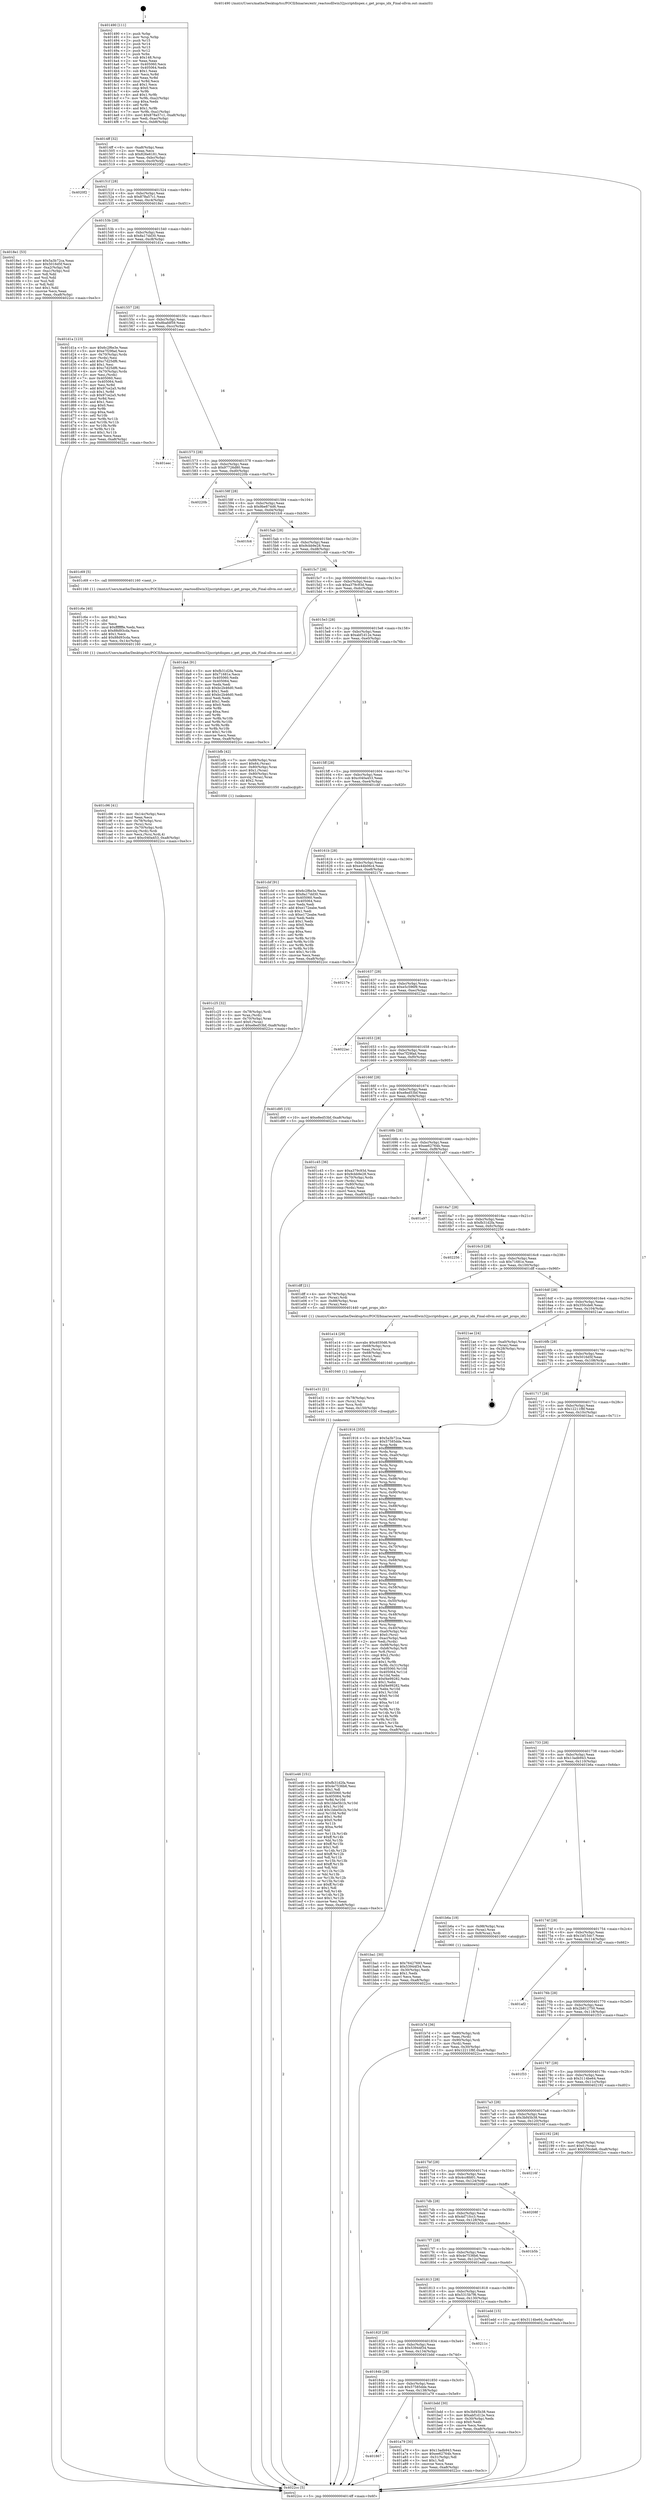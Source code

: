 digraph "0x401490" {
  label = "0x401490 (/mnt/c/Users/mathe/Desktop/tcc/POCII/binaries/extr_reactosdllwin32jscriptdispex.c_get_props_idx_Final-ollvm.out::main(0))"
  labelloc = "t"
  node[shape=record]

  Entry [label="",width=0.3,height=0.3,shape=circle,fillcolor=black,style=filled]
  "0x4014ff" [label="{
     0x4014ff [32]\l
     | [instrs]\l
     &nbsp;&nbsp;0x4014ff \<+6\>: mov -0xa8(%rbp),%eax\l
     &nbsp;&nbsp;0x401505 \<+2\>: mov %eax,%ecx\l
     &nbsp;&nbsp;0x401507 \<+6\>: sub $0x826e6181,%ecx\l
     &nbsp;&nbsp;0x40150d \<+6\>: mov %eax,-0xbc(%rbp)\l
     &nbsp;&nbsp;0x401513 \<+6\>: mov %ecx,-0xc0(%rbp)\l
     &nbsp;&nbsp;0x401519 \<+6\>: je 00000000004020f2 \<main+0xc62\>\l
  }"]
  "0x4020f2" [label="{
     0x4020f2\l
  }", style=dashed]
  "0x40151f" [label="{
     0x40151f [28]\l
     | [instrs]\l
     &nbsp;&nbsp;0x40151f \<+5\>: jmp 0000000000401524 \<main+0x94\>\l
     &nbsp;&nbsp;0x401524 \<+6\>: mov -0xbc(%rbp),%eax\l
     &nbsp;&nbsp;0x40152a \<+5\>: sub $0x878a57c1,%eax\l
     &nbsp;&nbsp;0x40152f \<+6\>: mov %eax,-0xc4(%rbp)\l
     &nbsp;&nbsp;0x401535 \<+6\>: je 00000000004018e1 \<main+0x451\>\l
  }"]
  Exit [label="",width=0.3,height=0.3,shape=circle,fillcolor=black,style=filled,peripheries=2]
  "0x4018e1" [label="{
     0x4018e1 [53]\l
     | [instrs]\l
     &nbsp;&nbsp;0x4018e1 \<+5\>: mov $0x5a3b72ca,%eax\l
     &nbsp;&nbsp;0x4018e6 \<+5\>: mov $0x5016d5f,%ecx\l
     &nbsp;&nbsp;0x4018eb \<+6\>: mov -0xa2(%rbp),%dl\l
     &nbsp;&nbsp;0x4018f1 \<+7\>: mov -0xa1(%rbp),%sil\l
     &nbsp;&nbsp;0x4018f8 \<+3\>: mov %dl,%dil\l
     &nbsp;&nbsp;0x4018fb \<+3\>: and %sil,%dil\l
     &nbsp;&nbsp;0x4018fe \<+3\>: xor %sil,%dl\l
     &nbsp;&nbsp;0x401901 \<+3\>: or %dl,%dil\l
     &nbsp;&nbsp;0x401904 \<+4\>: test $0x1,%dil\l
     &nbsp;&nbsp;0x401908 \<+3\>: cmovne %ecx,%eax\l
     &nbsp;&nbsp;0x40190b \<+6\>: mov %eax,-0xa8(%rbp)\l
     &nbsp;&nbsp;0x401911 \<+5\>: jmp 00000000004022cc \<main+0xe3c\>\l
  }"]
  "0x40153b" [label="{
     0x40153b [28]\l
     | [instrs]\l
     &nbsp;&nbsp;0x40153b \<+5\>: jmp 0000000000401540 \<main+0xb0\>\l
     &nbsp;&nbsp;0x401540 \<+6\>: mov -0xbc(%rbp),%eax\l
     &nbsp;&nbsp;0x401546 \<+5\>: sub $0x8a17dd30,%eax\l
     &nbsp;&nbsp;0x40154b \<+6\>: mov %eax,-0xc8(%rbp)\l
     &nbsp;&nbsp;0x401551 \<+6\>: je 0000000000401d1a \<main+0x88a\>\l
  }"]
  "0x4022cc" [label="{
     0x4022cc [5]\l
     | [instrs]\l
     &nbsp;&nbsp;0x4022cc \<+5\>: jmp 00000000004014ff \<main+0x6f\>\l
  }"]
  "0x401490" [label="{
     0x401490 [111]\l
     | [instrs]\l
     &nbsp;&nbsp;0x401490 \<+1\>: push %rbp\l
     &nbsp;&nbsp;0x401491 \<+3\>: mov %rsp,%rbp\l
     &nbsp;&nbsp;0x401494 \<+2\>: push %r15\l
     &nbsp;&nbsp;0x401496 \<+2\>: push %r14\l
     &nbsp;&nbsp;0x401498 \<+2\>: push %r13\l
     &nbsp;&nbsp;0x40149a \<+2\>: push %r12\l
     &nbsp;&nbsp;0x40149c \<+1\>: push %rbx\l
     &nbsp;&nbsp;0x40149d \<+7\>: sub $0x148,%rsp\l
     &nbsp;&nbsp;0x4014a4 \<+2\>: xor %eax,%eax\l
     &nbsp;&nbsp;0x4014a6 \<+7\>: mov 0x405060,%ecx\l
     &nbsp;&nbsp;0x4014ad \<+7\>: mov 0x405064,%edx\l
     &nbsp;&nbsp;0x4014b4 \<+3\>: sub $0x1,%eax\l
     &nbsp;&nbsp;0x4014b7 \<+3\>: mov %ecx,%r8d\l
     &nbsp;&nbsp;0x4014ba \<+3\>: add %eax,%r8d\l
     &nbsp;&nbsp;0x4014bd \<+4\>: imul %r8d,%ecx\l
     &nbsp;&nbsp;0x4014c1 \<+3\>: and $0x1,%ecx\l
     &nbsp;&nbsp;0x4014c4 \<+3\>: cmp $0x0,%ecx\l
     &nbsp;&nbsp;0x4014c7 \<+4\>: sete %r9b\l
     &nbsp;&nbsp;0x4014cb \<+4\>: and $0x1,%r9b\l
     &nbsp;&nbsp;0x4014cf \<+7\>: mov %r9b,-0xa2(%rbp)\l
     &nbsp;&nbsp;0x4014d6 \<+3\>: cmp $0xa,%edx\l
     &nbsp;&nbsp;0x4014d9 \<+4\>: setl %r9b\l
     &nbsp;&nbsp;0x4014dd \<+4\>: and $0x1,%r9b\l
     &nbsp;&nbsp;0x4014e1 \<+7\>: mov %r9b,-0xa1(%rbp)\l
     &nbsp;&nbsp;0x4014e8 \<+10\>: movl $0x878a57c1,-0xa8(%rbp)\l
     &nbsp;&nbsp;0x4014f2 \<+6\>: mov %edi,-0xac(%rbp)\l
     &nbsp;&nbsp;0x4014f8 \<+7\>: mov %rsi,-0xb8(%rbp)\l
  }"]
  "0x401e46" [label="{
     0x401e46 [151]\l
     | [instrs]\l
     &nbsp;&nbsp;0x401e46 \<+5\>: mov $0xfb31d2fa,%eax\l
     &nbsp;&nbsp;0x401e4b \<+5\>: mov $0x4e7536b6,%esi\l
     &nbsp;&nbsp;0x401e50 \<+2\>: mov $0x1,%dl\l
     &nbsp;&nbsp;0x401e52 \<+8\>: mov 0x405060,%r8d\l
     &nbsp;&nbsp;0x401e5a \<+8\>: mov 0x405064,%r9d\l
     &nbsp;&nbsp;0x401e62 \<+3\>: mov %r8d,%r10d\l
     &nbsp;&nbsp;0x401e65 \<+7\>: sub $0x1bbe5b1b,%r10d\l
     &nbsp;&nbsp;0x401e6c \<+4\>: sub $0x1,%r10d\l
     &nbsp;&nbsp;0x401e70 \<+7\>: add $0x1bbe5b1b,%r10d\l
     &nbsp;&nbsp;0x401e77 \<+4\>: imul %r10d,%r8d\l
     &nbsp;&nbsp;0x401e7b \<+4\>: and $0x1,%r8d\l
     &nbsp;&nbsp;0x401e7f \<+4\>: cmp $0x0,%r8d\l
     &nbsp;&nbsp;0x401e83 \<+4\>: sete %r11b\l
     &nbsp;&nbsp;0x401e87 \<+4\>: cmp $0xa,%r9d\l
     &nbsp;&nbsp;0x401e8b \<+3\>: setl %bl\l
     &nbsp;&nbsp;0x401e8e \<+3\>: mov %r11b,%r14b\l
     &nbsp;&nbsp;0x401e91 \<+4\>: xor $0xff,%r14b\l
     &nbsp;&nbsp;0x401e95 \<+3\>: mov %bl,%r15b\l
     &nbsp;&nbsp;0x401e98 \<+4\>: xor $0xff,%r15b\l
     &nbsp;&nbsp;0x401e9c \<+3\>: xor $0x1,%dl\l
     &nbsp;&nbsp;0x401e9f \<+3\>: mov %r14b,%r12b\l
     &nbsp;&nbsp;0x401ea2 \<+4\>: and $0xff,%r12b\l
     &nbsp;&nbsp;0x401ea6 \<+3\>: and %dl,%r11b\l
     &nbsp;&nbsp;0x401ea9 \<+3\>: mov %r15b,%r13b\l
     &nbsp;&nbsp;0x401eac \<+4\>: and $0xff,%r13b\l
     &nbsp;&nbsp;0x401eb0 \<+2\>: and %dl,%bl\l
     &nbsp;&nbsp;0x401eb2 \<+3\>: or %r11b,%r12b\l
     &nbsp;&nbsp;0x401eb5 \<+3\>: or %bl,%r13b\l
     &nbsp;&nbsp;0x401eb8 \<+3\>: xor %r13b,%r12b\l
     &nbsp;&nbsp;0x401ebb \<+3\>: or %r15b,%r14b\l
     &nbsp;&nbsp;0x401ebe \<+4\>: xor $0xff,%r14b\l
     &nbsp;&nbsp;0x401ec2 \<+3\>: or $0x1,%dl\l
     &nbsp;&nbsp;0x401ec5 \<+3\>: and %dl,%r14b\l
     &nbsp;&nbsp;0x401ec8 \<+3\>: or %r14b,%r12b\l
     &nbsp;&nbsp;0x401ecb \<+4\>: test $0x1,%r12b\l
     &nbsp;&nbsp;0x401ecf \<+3\>: cmovne %esi,%eax\l
     &nbsp;&nbsp;0x401ed2 \<+6\>: mov %eax,-0xa8(%rbp)\l
     &nbsp;&nbsp;0x401ed8 \<+5\>: jmp 00000000004022cc \<main+0xe3c\>\l
  }"]
  "0x401d1a" [label="{
     0x401d1a [123]\l
     | [instrs]\l
     &nbsp;&nbsp;0x401d1a \<+5\>: mov $0x6c2f6e3e,%eax\l
     &nbsp;&nbsp;0x401d1f \<+5\>: mov $0xe7f29fad,%ecx\l
     &nbsp;&nbsp;0x401d24 \<+4\>: mov -0x70(%rbp),%rdx\l
     &nbsp;&nbsp;0x401d28 \<+2\>: mov (%rdx),%esi\l
     &nbsp;&nbsp;0x401d2a \<+6\>: add $0xc7d25df6,%esi\l
     &nbsp;&nbsp;0x401d30 \<+3\>: add $0x1,%esi\l
     &nbsp;&nbsp;0x401d33 \<+6\>: sub $0xc7d25df6,%esi\l
     &nbsp;&nbsp;0x401d39 \<+4\>: mov -0x70(%rbp),%rdx\l
     &nbsp;&nbsp;0x401d3d \<+2\>: mov %esi,(%rdx)\l
     &nbsp;&nbsp;0x401d3f \<+7\>: mov 0x405060,%esi\l
     &nbsp;&nbsp;0x401d46 \<+7\>: mov 0x405064,%edi\l
     &nbsp;&nbsp;0x401d4d \<+3\>: mov %esi,%r8d\l
     &nbsp;&nbsp;0x401d50 \<+7\>: add $0x97ce2a5,%r8d\l
     &nbsp;&nbsp;0x401d57 \<+4\>: sub $0x1,%r8d\l
     &nbsp;&nbsp;0x401d5b \<+7\>: sub $0x97ce2a5,%r8d\l
     &nbsp;&nbsp;0x401d62 \<+4\>: imul %r8d,%esi\l
     &nbsp;&nbsp;0x401d66 \<+3\>: and $0x1,%esi\l
     &nbsp;&nbsp;0x401d69 \<+3\>: cmp $0x0,%esi\l
     &nbsp;&nbsp;0x401d6c \<+4\>: sete %r9b\l
     &nbsp;&nbsp;0x401d70 \<+3\>: cmp $0xa,%edi\l
     &nbsp;&nbsp;0x401d73 \<+4\>: setl %r10b\l
     &nbsp;&nbsp;0x401d77 \<+3\>: mov %r9b,%r11b\l
     &nbsp;&nbsp;0x401d7a \<+3\>: and %r10b,%r11b\l
     &nbsp;&nbsp;0x401d7d \<+3\>: xor %r10b,%r9b\l
     &nbsp;&nbsp;0x401d80 \<+3\>: or %r9b,%r11b\l
     &nbsp;&nbsp;0x401d83 \<+4\>: test $0x1,%r11b\l
     &nbsp;&nbsp;0x401d87 \<+3\>: cmovne %ecx,%eax\l
     &nbsp;&nbsp;0x401d8a \<+6\>: mov %eax,-0xa8(%rbp)\l
     &nbsp;&nbsp;0x401d90 \<+5\>: jmp 00000000004022cc \<main+0xe3c\>\l
  }"]
  "0x401557" [label="{
     0x401557 [28]\l
     | [instrs]\l
     &nbsp;&nbsp;0x401557 \<+5\>: jmp 000000000040155c \<main+0xcc\>\l
     &nbsp;&nbsp;0x40155c \<+6\>: mov -0xbc(%rbp),%eax\l
     &nbsp;&nbsp;0x401562 \<+5\>: sub $0x8bafdf59,%eax\l
     &nbsp;&nbsp;0x401567 \<+6\>: mov %eax,-0xcc(%rbp)\l
     &nbsp;&nbsp;0x40156d \<+6\>: je 0000000000401eec \<main+0xa5c\>\l
  }"]
  "0x401e31" [label="{
     0x401e31 [21]\l
     | [instrs]\l
     &nbsp;&nbsp;0x401e31 \<+4\>: mov -0x78(%rbp),%rcx\l
     &nbsp;&nbsp;0x401e35 \<+3\>: mov (%rcx),%rcx\l
     &nbsp;&nbsp;0x401e38 \<+3\>: mov %rcx,%rdi\l
     &nbsp;&nbsp;0x401e3b \<+6\>: mov %eax,-0x150(%rbp)\l
     &nbsp;&nbsp;0x401e41 \<+5\>: call 0000000000401030 \<free@plt\>\l
     | [calls]\l
     &nbsp;&nbsp;0x401030 \{1\} (unknown)\l
  }"]
  "0x401eec" [label="{
     0x401eec\l
  }", style=dashed]
  "0x401573" [label="{
     0x401573 [28]\l
     | [instrs]\l
     &nbsp;&nbsp;0x401573 \<+5\>: jmp 0000000000401578 \<main+0xe8\>\l
     &nbsp;&nbsp;0x401578 \<+6\>: mov -0xbc(%rbp),%eax\l
     &nbsp;&nbsp;0x40157e \<+5\>: sub $0x97726d80,%eax\l
     &nbsp;&nbsp;0x401583 \<+6\>: mov %eax,-0xd0(%rbp)\l
     &nbsp;&nbsp;0x401589 \<+6\>: je 000000000040220b \<main+0xd7b\>\l
  }"]
  "0x401e14" [label="{
     0x401e14 [29]\l
     | [instrs]\l
     &nbsp;&nbsp;0x401e14 \<+10\>: movabs $0x4030d6,%rdi\l
     &nbsp;&nbsp;0x401e1e \<+4\>: mov -0x68(%rbp),%rcx\l
     &nbsp;&nbsp;0x401e22 \<+2\>: mov %eax,(%rcx)\l
     &nbsp;&nbsp;0x401e24 \<+4\>: mov -0x68(%rbp),%rcx\l
     &nbsp;&nbsp;0x401e28 \<+2\>: mov (%rcx),%esi\l
     &nbsp;&nbsp;0x401e2a \<+2\>: mov $0x0,%al\l
     &nbsp;&nbsp;0x401e2c \<+5\>: call 0000000000401040 \<printf@plt\>\l
     | [calls]\l
     &nbsp;&nbsp;0x401040 \{1\} (unknown)\l
  }"]
  "0x40220b" [label="{
     0x40220b\l
  }", style=dashed]
  "0x40158f" [label="{
     0x40158f [28]\l
     | [instrs]\l
     &nbsp;&nbsp;0x40158f \<+5\>: jmp 0000000000401594 \<main+0x104\>\l
     &nbsp;&nbsp;0x401594 \<+6\>: mov -0xbc(%rbp),%eax\l
     &nbsp;&nbsp;0x40159a \<+5\>: sub $0x9be874d6,%eax\l
     &nbsp;&nbsp;0x40159f \<+6\>: mov %eax,-0xd4(%rbp)\l
     &nbsp;&nbsp;0x4015a5 \<+6\>: je 0000000000401fc6 \<main+0xb36\>\l
  }"]
  "0x401c96" [label="{
     0x401c96 [41]\l
     | [instrs]\l
     &nbsp;&nbsp;0x401c96 \<+6\>: mov -0x14c(%rbp),%ecx\l
     &nbsp;&nbsp;0x401c9c \<+3\>: imul %eax,%ecx\l
     &nbsp;&nbsp;0x401c9f \<+4\>: mov -0x78(%rbp),%rsi\l
     &nbsp;&nbsp;0x401ca3 \<+3\>: mov (%rsi),%rsi\l
     &nbsp;&nbsp;0x401ca6 \<+4\>: mov -0x70(%rbp),%rdi\l
     &nbsp;&nbsp;0x401caa \<+3\>: movslq (%rdi),%rdi\l
     &nbsp;&nbsp;0x401cad \<+3\>: mov %ecx,(%rsi,%rdi,4)\l
     &nbsp;&nbsp;0x401cb0 \<+10\>: movl $0xc040a453,-0xa8(%rbp)\l
     &nbsp;&nbsp;0x401cba \<+5\>: jmp 00000000004022cc \<main+0xe3c\>\l
  }"]
  "0x401fc6" [label="{
     0x401fc6\l
  }", style=dashed]
  "0x4015ab" [label="{
     0x4015ab [28]\l
     | [instrs]\l
     &nbsp;&nbsp;0x4015ab \<+5\>: jmp 00000000004015b0 \<main+0x120\>\l
     &nbsp;&nbsp;0x4015b0 \<+6\>: mov -0xbc(%rbp),%eax\l
     &nbsp;&nbsp;0x4015b6 \<+5\>: sub $0x9cbb9e28,%eax\l
     &nbsp;&nbsp;0x4015bb \<+6\>: mov %eax,-0xd8(%rbp)\l
     &nbsp;&nbsp;0x4015c1 \<+6\>: je 0000000000401c69 \<main+0x7d9\>\l
  }"]
  "0x401c6e" [label="{
     0x401c6e [40]\l
     | [instrs]\l
     &nbsp;&nbsp;0x401c6e \<+5\>: mov $0x2,%ecx\l
     &nbsp;&nbsp;0x401c73 \<+1\>: cltd\l
     &nbsp;&nbsp;0x401c74 \<+2\>: idiv %ecx\l
     &nbsp;&nbsp;0x401c76 \<+6\>: imul $0xfffffffe,%edx,%ecx\l
     &nbsp;&nbsp;0x401c7c \<+6\>: sub $0x88d93cda,%ecx\l
     &nbsp;&nbsp;0x401c82 \<+3\>: add $0x1,%ecx\l
     &nbsp;&nbsp;0x401c85 \<+6\>: add $0x88d93cda,%ecx\l
     &nbsp;&nbsp;0x401c8b \<+6\>: mov %ecx,-0x14c(%rbp)\l
     &nbsp;&nbsp;0x401c91 \<+5\>: call 0000000000401160 \<next_i\>\l
     | [calls]\l
     &nbsp;&nbsp;0x401160 \{1\} (/mnt/c/Users/mathe/Desktop/tcc/POCII/binaries/extr_reactosdllwin32jscriptdispex.c_get_props_idx_Final-ollvm.out::next_i)\l
  }"]
  "0x401c69" [label="{
     0x401c69 [5]\l
     | [instrs]\l
     &nbsp;&nbsp;0x401c69 \<+5\>: call 0000000000401160 \<next_i\>\l
     | [calls]\l
     &nbsp;&nbsp;0x401160 \{1\} (/mnt/c/Users/mathe/Desktop/tcc/POCII/binaries/extr_reactosdllwin32jscriptdispex.c_get_props_idx_Final-ollvm.out::next_i)\l
  }"]
  "0x4015c7" [label="{
     0x4015c7 [28]\l
     | [instrs]\l
     &nbsp;&nbsp;0x4015c7 \<+5\>: jmp 00000000004015cc \<main+0x13c\>\l
     &nbsp;&nbsp;0x4015cc \<+6\>: mov -0xbc(%rbp),%eax\l
     &nbsp;&nbsp;0x4015d2 \<+5\>: sub $0xa379c93d,%eax\l
     &nbsp;&nbsp;0x4015d7 \<+6\>: mov %eax,-0xdc(%rbp)\l
     &nbsp;&nbsp;0x4015dd \<+6\>: je 0000000000401da4 \<main+0x914\>\l
  }"]
  "0x401c25" [label="{
     0x401c25 [32]\l
     | [instrs]\l
     &nbsp;&nbsp;0x401c25 \<+4\>: mov -0x78(%rbp),%rdi\l
     &nbsp;&nbsp;0x401c29 \<+3\>: mov %rax,(%rdi)\l
     &nbsp;&nbsp;0x401c2c \<+4\>: mov -0x70(%rbp),%rax\l
     &nbsp;&nbsp;0x401c30 \<+6\>: movl $0x0,(%rax)\l
     &nbsp;&nbsp;0x401c36 \<+10\>: movl $0xe8ed53bf,-0xa8(%rbp)\l
     &nbsp;&nbsp;0x401c40 \<+5\>: jmp 00000000004022cc \<main+0xe3c\>\l
  }"]
  "0x401da4" [label="{
     0x401da4 [91]\l
     | [instrs]\l
     &nbsp;&nbsp;0x401da4 \<+5\>: mov $0xfb31d2fa,%eax\l
     &nbsp;&nbsp;0x401da9 \<+5\>: mov $0x71681e,%ecx\l
     &nbsp;&nbsp;0x401dae \<+7\>: mov 0x405060,%edx\l
     &nbsp;&nbsp;0x401db5 \<+7\>: mov 0x405064,%esi\l
     &nbsp;&nbsp;0x401dbc \<+2\>: mov %edx,%edi\l
     &nbsp;&nbsp;0x401dbe \<+6\>: sub $0xbc2b46d0,%edi\l
     &nbsp;&nbsp;0x401dc4 \<+3\>: sub $0x1,%edi\l
     &nbsp;&nbsp;0x401dc7 \<+6\>: add $0xbc2b46d0,%edi\l
     &nbsp;&nbsp;0x401dcd \<+3\>: imul %edi,%edx\l
     &nbsp;&nbsp;0x401dd0 \<+3\>: and $0x1,%edx\l
     &nbsp;&nbsp;0x401dd3 \<+3\>: cmp $0x0,%edx\l
     &nbsp;&nbsp;0x401dd6 \<+4\>: sete %r8b\l
     &nbsp;&nbsp;0x401dda \<+3\>: cmp $0xa,%esi\l
     &nbsp;&nbsp;0x401ddd \<+4\>: setl %r9b\l
     &nbsp;&nbsp;0x401de1 \<+3\>: mov %r8b,%r10b\l
     &nbsp;&nbsp;0x401de4 \<+3\>: and %r9b,%r10b\l
     &nbsp;&nbsp;0x401de7 \<+3\>: xor %r9b,%r8b\l
     &nbsp;&nbsp;0x401dea \<+3\>: or %r8b,%r10b\l
     &nbsp;&nbsp;0x401ded \<+4\>: test $0x1,%r10b\l
     &nbsp;&nbsp;0x401df1 \<+3\>: cmovne %ecx,%eax\l
     &nbsp;&nbsp;0x401df4 \<+6\>: mov %eax,-0xa8(%rbp)\l
     &nbsp;&nbsp;0x401dfa \<+5\>: jmp 00000000004022cc \<main+0xe3c\>\l
  }"]
  "0x4015e3" [label="{
     0x4015e3 [28]\l
     | [instrs]\l
     &nbsp;&nbsp;0x4015e3 \<+5\>: jmp 00000000004015e8 \<main+0x158\>\l
     &nbsp;&nbsp;0x4015e8 \<+6\>: mov -0xbc(%rbp),%eax\l
     &nbsp;&nbsp;0x4015ee \<+5\>: sub $0xabf1d12e,%eax\l
     &nbsp;&nbsp;0x4015f3 \<+6\>: mov %eax,-0xe0(%rbp)\l
     &nbsp;&nbsp;0x4015f9 \<+6\>: je 0000000000401bfb \<main+0x76b\>\l
  }"]
  "0x401b7d" [label="{
     0x401b7d [36]\l
     | [instrs]\l
     &nbsp;&nbsp;0x401b7d \<+7\>: mov -0x90(%rbp),%rdi\l
     &nbsp;&nbsp;0x401b84 \<+2\>: mov %eax,(%rdi)\l
     &nbsp;&nbsp;0x401b86 \<+7\>: mov -0x90(%rbp),%rdi\l
     &nbsp;&nbsp;0x401b8d \<+2\>: mov (%rdi),%eax\l
     &nbsp;&nbsp;0x401b8f \<+3\>: mov %eax,-0x30(%rbp)\l
     &nbsp;&nbsp;0x401b92 \<+10\>: movl $0x12211f8f,-0xa8(%rbp)\l
     &nbsp;&nbsp;0x401b9c \<+5\>: jmp 00000000004022cc \<main+0xe3c\>\l
  }"]
  "0x401bfb" [label="{
     0x401bfb [42]\l
     | [instrs]\l
     &nbsp;&nbsp;0x401bfb \<+7\>: mov -0x88(%rbp),%rax\l
     &nbsp;&nbsp;0x401c02 \<+6\>: movl $0x64,(%rax)\l
     &nbsp;&nbsp;0x401c08 \<+4\>: mov -0x80(%rbp),%rax\l
     &nbsp;&nbsp;0x401c0c \<+6\>: movl $0x1,(%rax)\l
     &nbsp;&nbsp;0x401c12 \<+4\>: mov -0x80(%rbp),%rax\l
     &nbsp;&nbsp;0x401c16 \<+3\>: movslq (%rax),%rax\l
     &nbsp;&nbsp;0x401c19 \<+4\>: shl $0x2,%rax\l
     &nbsp;&nbsp;0x401c1d \<+3\>: mov %rax,%rdi\l
     &nbsp;&nbsp;0x401c20 \<+5\>: call 0000000000401050 \<malloc@plt\>\l
     | [calls]\l
     &nbsp;&nbsp;0x401050 \{1\} (unknown)\l
  }"]
  "0x4015ff" [label="{
     0x4015ff [28]\l
     | [instrs]\l
     &nbsp;&nbsp;0x4015ff \<+5\>: jmp 0000000000401604 \<main+0x174\>\l
     &nbsp;&nbsp;0x401604 \<+6\>: mov -0xbc(%rbp),%eax\l
     &nbsp;&nbsp;0x40160a \<+5\>: sub $0xc040a453,%eax\l
     &nbsp;&nbsp;0x40160f \<+6\>: mov %eax,-0xe4(%rbp)\l
     &nbsp;&nbsp;0x401615 \<+6\>: je 0000000000401cbf \<main+0x82f\>\l
  }"]
  "0x401867" [label="{
     0x401867\l
  }", style=dashed]
  "0x401cbf" [label="{
     0x401cbf [91]\l
     | [instrs]\l
     &nbsp;&nbsp;0x401cbf \<+5\>: mov $0x6c2f6e3e,%eax\l
     &nbsp;&nbsp;0x401cc4 \<+5\>: mov $0x8a17dd30,%ecx\l
     &nbsp;&nbsp;0x401cc9 \<+7\>: mov 0x405060,%edx\l
     &nbsp;&nbsp;0x401cd0 \<+7\>: mov 0x405064,%esi\l
     &nbsp;&nbsp;0x401cd7 \<+2\>: mov %edx,%edi\l
     &nbsp;&nbsp;0x401cd9 \<+6\>: add $0xe172eabe,%edi\l
     &nbsp;&nbsp;0x401cdf \<+3\>: sub $0x1,%edi\l
     &nbsp;&nbsp;0x401ce2 \<+6\>: sub $0xe172eabe,%edi\l
     &nbsp;&nbsp;0x401ce8 \<+3\>: imul %edi,%edx\l
     &nbsp;&nbsp;0x401ceb \<+3\>: and $0x1,%edx\l
     &nbsp;&nbsp;0x401cee \<+3\>: cmp $0x0,%edx\l
     &nbsp;&nbsp;0x401cf1 \<+4\>: sete %r8b\l
     &nbsp;&nbsp;0x401cf5 \<+3\>: cmp $0xa,%esi\l
     &nbsp;&nbsp;0x401cf8 \<+4\>: setl %r9b\l
     &nbsp;&nbsp;0x401cfc \<+3\>: mov %r8b,%r10b\l
     &nbsp;&nbsp;0x401cff \<+3\>: and %r9b,%r10b\l
     &nbsp;&nbsp;0x401d02 \<+3\>: xor %r9b,%r8b\l
     &nbsp;&nbsp;0x401d05 \<+3\>: or %r8b,%r10b\l
     &nbsp;&nbsp;0x401d08 \<+4\>: test $0x1,%r10b\l
     &nbsp;&nbsp;0x401d0c \<+3\>: cmovne %ecx,%eax\l
     &nbsp;&nbsp;0x401d0f \<+6\>: mov %eax,-0xa8(%rbp)\l
     &nbsp;&nbsp;0x401d15 \<+5\>: jmp 00000000004022cc \<main+0xe3c\>\l
  }"]
  "0x40161b" [label="{
     0x40161b [28]\l
     | [instrs]\l
     &nbsp;&nbsp;0x40161b \<+5\>: jmp 0000000000401620 \<main+0x190\>\l
     &nbsp;&nbsp;0x401620 \<+6\>: mov -0xbc(%rbp),%eax\l
     &nbsp;&nbsp;0x401626 \<+5\>: sub $0xe44b06c4,%eax\l
     &nbsp;&nbsp;0x40162b \<+6\>: mov %eax,-0xe8(%rbp)\l
     &nbsp;&nbsp;0x401631 \<+6\>: je 000000000040217e \<main+0xcee\>\l
  }"]
  "0x401a79" [label="{
     0x401a79 [30]\l
     | [instrs]\l
     &nbsp;&nbsp;0x401a79 \<+5\>: mov $0x13adb943,%eax\l
     &nbsp;&nbsp;0x401a7e \<+5\>: mov $0xee62764b,%ecx\l
     &nbsp;&nbsp;0x401a83 \<+3\>: mov -0x31(%rbp),%dl\l
     &nbsp;&nbsp;0x401a86 \<+3\>: test $0x1,%dl\l
     &nbsp;&nbsp;0x401a89 \<+3\>: cmovne %ecx,%eax\l
     &nbsp;&nbsp;0x401a8c \<+6\>: mov %eax,-0xa8(%rbp)\l
     &nbsp;&nbsp;0x401a92 \<+5\>: jmp 00000000004022cc \<main+0xe3c\>\l
  }"]
  "0x40217e" [label="{
     0x40217e\l
  }", style=dashed]
  "0x401637" [label="{
     0x401637 [28]\l
     | [instrs]\l
     &nbsp;&nbsp;0x401637 \<+5\>: jmp 000000000040163c \<main+0x1ac\>\l
     &nbsp;&nbsp;0x40163c \<+6\>: mov -0xbc(%rbp),%eax\l
     &nbsp;&nbsp;0x401642 \<+5\>: sub $0xe5c596f9,%eax\l
     &nbsp;&nbsp;0x401647 \<+6\>: mov %eax,-0xec(%rbp)\l
     &nbsp;&nbsp;0x40164d \<+6\>: je 00000000004022ac \<main+0xe1c\>\l
  }"]
  "0x40184b" [label="{
     0x40184b [28]\l
     | [instrs]\l
     &nbsp;&nbsp;0x40184b \<+5\>: jmp 0000000000401850 \<main+0x3c0\>\l
     &nbsp;&nbsp;0x401850 \<+6\>: mov -0xbc(%rbp),%eax\l
     &nbsp;&nbsp;0x401856 \<+5\>: sub $0x57585dde,%eax\l
     &nbsp;&nbsp;0x40185b \<+6\>: mov %eax,-0x138(%rbp)\l
     &nbsp;&nbsp;0x401861 \<+6\>: je 0000000000401a79 \<main+0x5e9\>\l
  }"]
  "0x4022ac" [label="{
     0x4022ac\l
  }", style=dashed]
  "0x401653" [label="{
     0x401653 [28]\l
     | [instrs]\l
     &nbsp;&nbsp;0x401653 \<+5\>: jmp 0000000000401658 \<main+0x1c8\>\l
     &nbsp;&nbsp;0x401658 \<+6\>: mov -0xbc(%rbp),%eax\l
     &nbsp;&nbsp;0x40165e \<+5\>: sub $0xe7f29fad,%eax\l
     &nbsp;&nbsp;0x401663 \<+6\>: mov %eax,-0xf0(%rbp)\l
     &nbsp;&nbsp;0x401669 \<+6\>: je 0000000000401d95 \<main+0x905\>\l
  }"]
  "0x401bdd" [label="{
     0x401bdd [30]\l
     | [instrs]\l
     &nbsp;&nbsp;0x401bdd \<+5\>: mov $0x3bf45b38,%eax\l
     &nbsp;&nbsp;0x401be2 \<+5\>: mov $0xabf1d12e,%ecx\l
     &nbsp;&nbsp;0x401be7 \<+3\>: mov -0x30(%rbp),%edx\l
     &nbsp;&nbsp;0x401bea \<+3\>: cmp $0x0,%edx\l
     &nbsp;&nbsp;0x401bed \<+3\>: cmove %ecx,%eax\l
     &nbsp;&nbsp;0x401bf0 \<+6\>: mov %eax,-0xa8(%rbp)\l
     &nbsp;&nbsp;0x401bf6 \<+5\>: jmp 00000000004022cc \<main+0xe3c\>\l
  }"]
  "0x401d95" [label="{
     0x401d95 [15]\l
     | [instrs]\l
     &nbsp;&nbsp;0x401d95 \<+10\>: movl $0xe8ed53bf,-0xa8(%rbp)\l
     &nbsp;&nbsp;0x401d9f \<+5\>: jmp 00000000004022cc \<main+0xe3c\>\l
  }"]
  "0x40166f" [label="{
     0x40166f [28]\l
     | [instrs]\l
     &nbsp;&nbsp;0x40166f \<+5\>: jmp 0000000000401674 \<main+0x1e4\>\l
     &nbsp;&nbsp;0x401674 \<+6\>: mov -0xbc(%rbp),%eax\l
     &nbsp;&nbsp;0x40167a \<+5\>: sub $0xe8ed53bf,%eax\l
     &nbsp;&nbsp;0x40167f \<+6\>: mov %eax,-0xf4(%rbp)\l
     &nbsp;&nbsp;0x401685 \<+6\>: je 0000000000401c45 \<main+0x7b5\>\l
  }"]
  "0x40182f" [label="{
     0x40182f [28]\l
     | [instrs]\l
     &nbsp;&nbsp;0x40182f \<+5\>: jmp 0000000000401834 \<main+0x3a4\>\l
     &nbsp;&nbsp;0x401834 \<+6\>: mov -0xbc(%rbp),%eax\l
     &nbsp;&nbsp;0x40183a \<+5\>: sub $0x53944f34,%eax\l
     &nbsp;&nbsp;0x40183f \<+6\>: mov %eax,-0x134(%rbp)\l
     &nbsp;&nbsp;0x401845 \<+6\>: je 0000000000401bdd \<main+0x74d\>\l
  }"]
  "0x401c45" [label="{
     0x401c45 [36]\l
     | [instrs]\l
     &nbsp;&nbsp;0x401c45 \<+5\>: mov $0xa379c93d,%eax\l
     &nbsp;&nbsp;0x401c4a \<+5\>: mov $0x9cbb9e28,%ecx\l
     &nbsp;&nbsp;0x401c4f \<+4\>: mov -0x70(%rbp),%rdx\l
     &nbsp;&nbsp;0x401c53 \<+2\>: mov (%rdx),%esi\l
     &nbsp;&nbsp;0x401c55 \<+4\>: mov -0x80(%rbp),%rdx\l
     &nbsp;&nbsp;0x401c59 \<+2\>: cmp (%rdx),%esi\l
     &nbsp;&nbsp;0x401c5b \<+3\>: cmovl %ecx,%eax\l
     &nbsp;&nbsp;0x401c5e \<+6\>: mov %eax,-0xa8(%rbp)\l
     &nbsp;&nbsp;0x401c64 \<+5\>: jmp 00000000004022cc \<main+0xe3c\>\l
  }"]
  "0x40168b" [label="{
     0x40168b [28]\l
     | [instrs]\l
     &nbsp;&nbsp;0x40168b \<+5\>: jmp 0000000000401690 \<main+0x200\>\l
     &nbsp;&nbsp;0x401690 \<+6\>: mov -0xbc(%rbp),%eax\l
     &nbsp;&nbsp;0x401696 \<+5\>: sub $0xee62764b,%eax\l
     &nbsp;&nbsp;0x40169b \<+6\>: mov %eax,-0xf8(%rbp)\l
     &nbsp;&nbsp;0x4016a1 \<+6\>: je 0000000000401a97 \<main+0x607\>\l
  }"]
  "0x40211c" [label="{
     0x40211c\l
  }", style=dashed]
  "0x401a97" [label="{
     0x401a97\l
  }", style=dashed]
  "0x4016a7" [label="{
     0x4016a7 [28]\l
     | [instrs]\l
     &nbsp;&nbsp;0x4016a7 \<+5\>: jmp 00000000004016ac \<main+0x21c\>\l
     &nbsp;&nbsp;0x4016ac \<+6\>: mov -0xbc(%rbp),%eax\l
     &nbsp;&nbsp;0x4016b2 \<+5\>: sub $0xfb31d2fa,%eax\l
     &nbsp;&nbsp;0x4016b7 \<+6\>: mov %eax,-0xfc(%rbp)\l
     &nbsp;&nbsp;0x4016bd \<+6\>: je 0000000000402256 \<main+0xdc6\>\l
  }"]
  "0x401813" [label="{
     0x401813 [28]\l
     | [instrs]\l
     &nbsp;&nbsp;0x401813 \<+5\>: jmp 0000000000401818 \<main+0x388\>\l
     &nbsp;&nbsp;0x401818 \<+6\>: mov -0xbc(%rbp),%eax\l
     &nbsp;&nbsp;0x40181e \<+5\>: sub $0x5315b7f6,%eax\l
     &nbsp;&nbsp;0x401823 \<+6\>: mov %eax,-0x130(%rbp)\l
     &nbsp;&nbsp;0x401829 \<+6\>: je 000000000040211c \<main+0xc8c\>\l
  }"]
  "0x402256" [label="{
     0x402256\l
  }", style=dashed]
  "0x4016c3" [label="{
     0x4016c3 [28]\l
     | [instrs]\l
     &nbsp;&nbsp;0x4016c3 \<+5\>: jmp 00000000004016c8 \<main+0x238\>\l
     &nbsp;&nbsp;0x4016c8 \<+6\>: mov -0xbc(%rbp),%eax\l
     &nbsp;&nbsp;0x4016ce \<+5\>: sub $0x71681e,%eax\l
     &nbsp;&nbsp;0x4016d3 \<+6\>: mov %eax,-0x100(%rbp)\l
     &nbsp;&nbsp;0x4016d9 \<+6\>: je 0000000000401dff \<main+0x96f\>\l
  }"]
  "0x401edd" [label="{
     0x401edd [15]\l
     | [instrs]\l
     &nbsp;&nbsp;0x401edd \<+10\>: movl $0x3114be64,-0xa8(%rbp)\l
     &nbsp;&nbsp;0x401ee7 \<+5\>: jmp 00000000004022cc \<main+0xe3c\>\l
  }"]
  "0x401dff" [label="{
     0x401dff [21]\l
     | [instrs]\l
     &nbsp;&nbsp;0x401dff \<+4\>: mov -0x78(%rbp),%rax\l
     &nbsp;&nbsp;0x401e03 \<+3\>: mov (%rax),%rdi\l
     &nbsp;&nbsp;0x401e06 \<+7\>: mov -0x88(%rbp),%rax\l
     &nbsp;&nbsp;0x401e0d \<+2\>: mov (%rax),%esi\l
     &nbsp;&nbsp;0x401e0f \<+5\>: call 0000000000401440 \<get_props_idx\>\l
     | [calls]\l
     &nbsp;&nbsp;0x401440 \{1\} (/mnt/c/Users/mathe/Desktop/tcc/POCII/binaries/extr_reactosdllwin32jscriptdispex.c_get_props_idx_Final-ollvm.out::get_props_idx)\l
  }"]
  "0x4016df" [label="{
     0x4016df [28]\l
     | [instrs]\l
     &nbsp;&nbsp;0x4016df \<+5\>: jmp 00000000004016e4 \<main+0x254\>\l
     &nbsp;&nbsp;0x4016e4 \<+6\>: mov -0xbc(%rbp),%eax\l
     &nbsp;&nbsp;0x4016ea \<+5\>: sub $0x350cde6,%eax\l
     &nbsp;&nbsp;0x4016ef \<+6\>: mov %eax,-0x104(%rbp)\l
     &nbsp;&nbsp;0x4016f5 \<+6\>: je 00000000004021ae \<main+0xd1e\>\l
  }"]
  "0x4017f7" [label="{
     0x4017f7 [28]\l
     | [instrs]\l
     &nbsp;&nbsp;0x4017f7 \<+5\>: jmp 00000000004017fc \<main+0x36c\>\l
     &nbsp;&nbsp;0x4017fc \<+6\>: mov -0xbc(%rbp),%eax\l
     &nbsp;&nbsp;0x401802 \<+5\>: sub $0x4e7536b6,%eax\l
     &nbsp;&nbsp;0x401807 \<+6\>: mov %eax,-0x12c(%rbp)\l
     &nbsp;&nbsp;0x40180d \<+6\>: je 0000000000401edd \<main+0xa4d\>\l
  }"]
  "0x4021ae" [label="{
     0x4021ae [24]\l
     | [instrs]\l
     &nbsp;&nbsp;0x4021ae \<+7\>: mov -0xa0(%rbp),%rax\l
     &nbsp;&nbsp;0x4021b5 \<+2\>: mov (%rax),%eax\l
     &nbsp;&nbsp;0x4021b7 \<+4\>: lea -0x28(%rbp),%rsp\l
     &nbsp;&nbsp;0x4021bb \<+1\>: pop %rbx\l
     &nbsp;&nbsp;0x4021bc \<+2\>: pop %r12\l
     &nbsp;&nbsp;0x4021be \<+2\>: pop %r13\l
     &nbsp;&nbsp;0x4021c0 \<+2\>: pop %r14\l
     &nbsp;&nbsp;0x4021c2 \<+2\>: pop %r15\l
     &nbsp;&nbsp;0x4021c4 \<+1\>: pop %rbp\l
     &nbsp;&nbsp;0x4021c5 \<+1\>: ret\l
  }"]
  "0x4016fb" [label="{
     0x4016fb [28]\l
     | [instrs]\l
     &nbsp;&nbsp;0x4016fb \<+5\>: jmp 0000000000401700 \<main+0x270\>\l
     &nbsp;&nbsp;0x401700 \<+6\>: mov -0xbc(%rbp),%eax\l
     &nbsp;&nbsp;0x401706 \<+5\>: sub $0x5016d5f,%eax\l
     &nbsp;&nbsp;0x40170b \<+6\>: mov %eax,-0x108(%rbp)\l
     &nbsp;&nbsp;0x401711 \<+6\>: je 0000000000401916 \<main+0x486\>\l
  }"]
  "0x401b5b" [label="{
     0x401b5b\l
  }", style=dashed]
  "0x401916" [label="{
     0x401916 [355]\l
     | [instrs]\l
     &nbsp;&nbsp;0x401916 \<+5\>: mov $0x5a3b72ca,%eax\l
     &nbsp;&nbsp;0x40191b \<+5\>: mov $0x57585dde,%ecx\l
     &nbsp;&nbsp;0x401920 \<+3\>: mov %rsp,%rdx\l
     &nbsp;&nbsp;0x401923 \<+4\>: add $0xfffffffffffffff0,%rdx\l
     &nbsp;&nbsp;0x401927 \<+3\>: mov %rdx,%rsp\l
     &nbsp;&nbsp;0x40192a \<+7\>: mov %rdx,-0xa0(%rbp)\l
     &nbsp;&nbsp;0x401931 \<+3\>: mov %rsp,%rdx\l
     &nbsp;&nbsp;0x401934 \<+4\>: add $0xfffffffffffffff0,%rdx\l
     &nbsp;&nbsp;0x401938 \<+3\>: mov %rdx,%rsp\l
     &nbsp;&nbsp;0x40193b \<+3\>: mov %rsp,%rsi\l
     &nbsp;&nbsp;0x40193e \<+4\>: add $0xfffffffffffffff0,%rsi\l
     &nbsp;&nbsp;0x401942 \<+3\>: mov %rsi,%rsp\l
     &nbsp;&nbsp;0x401945 \<+7\>: mov %rsi,-0x98(%rbp)\l
     &nbsp;&nbsp;0x40194c \<+3\>: mov %rsp,%rsi\l
     &nbsp;&nbsp;0x40194f \<+4\>: add $0xfffffffffffffff0,%rsi\l
     &nbsp;&nbsp;0x401953 \<+3\>: mov %rsi,%rsp\l
     &nbsp;&nbsp;0x401956 \<+7\>: mov %rsi,-0x90(%rbp)\l
     &nbsp;&nbsp;0x40195d \<+3\>: mov %rsp,%rsi\l
     &nbsp;&nbsp;0x401960 \<+4\>: add $0xfffffffffffffff0,%rsi\l
     &nbsp;&nbsp;0x401964 \<+3\>: mov %rsi,%rsp\l
     &nbsp;&nbsp;0x401967 \<+7\>: mov %rsi,-0x88(%rbp)\l
     &nbsp;&nbsp;0x40196e \<+3\>: mov %rsp,%rsi\l
     &nbsp;&nbsp;0x401971 \<+4\>: add $0xfffffffffffffff0,%rsi\l
     &nbsp;&nbsp;0x401975 \<+3\>: mov %rsi,%rsp\l
     &nbsp;&nbsp;0x401978 \<+4\>: mov %rsi,-0x80(%rbp)\l
     &nbsp;&nbsp;0x40197c \<+3\>: mov %rsp,%rsi\l
     &nbsp;&nbsp;0x40197f \<+4\>: add $0xfffffffffffffff0,%rsi\l
     &nbsp;&nbsp;0x401983 \<+3\>: mov %rsi,%rsp\l
     &nbsp;&nbsp;0x401986 \<+4\>: mov %rsi,-0x78(%rbp)\l
     &nbsp;&nbsp;0x40198a \<+3\>: mov %rsp,%rsi\l
     &nbsp;&nbsp;0x40198d \<+4\>: add $0xfffffffffffffff0,%rsi\l
     &nbsp;&nbsp;0x401991 \<+3\>: mov %rsi,%rsp\l
     &nbsp;&nbsp;0x401994 \<+4\>: mov %rsi,-0x70(%rbp)\l
     &nbsp;&nbsp;0x401998 \<+3\>: mov %rsp,%rsi\l
     &nbsp;&nbsp;0x40199b \<+4\>: add $0xfffffffffffffff0,%rsi\l
     &nbsp;&nbsp;0x40199f \<+3\>: mov %rsi,%rsp\l
     &nbsp;&nbsp;0x4019a2 \<+4\>: mov %rsi,-0x68(%rbp)\l
     &nbsp;&nbsp;0x4019a6 \<+3\>: mov %rsp,%rsi\l
     &nbsp;&nbsp;0x4019a9 \<+4\>: add $0xfffffffffffffff0,%rsi\l
     &nbsp;&nbsp;0x4019ad \<+3\>: mov %rsi,%rsp\l
     &nbsp;&nbsp;0x4019b0 \<+4\>: mov %rsi,-0x60(%rbp)\l
     &nbsp;&nbsp;0x4019b4 \<+3\>: mov %rsp,%rsi\l
     &nbsp;&nbsp;0x4019b7 \<+4\>: add $0xfffffffffffffff0,%rsi\l
     &nbsp;&nbsp;0x4019bb \<+3\>: mov %rsi,%rsp\l
     &nbsp;&nbsp;0x4019be \<+4\>: mov %rsi,-0x58(%rbp)\l
     &nbsp;&nbsp;0x4019c2 \<+3\>: mov %rsp,%rsi\l
     &nbsp;&nbsp;0x4019c5 \<+4\>: add $0xfffffffffffffff0,%rsi\l
     &nbsp;&nbsp;0x4019c9 \<+3\>: mov %rsi,%rsp\l
     &nbsp;&nbsp;0x4019cc \<+4\>: mov %rsi,-0x50(%rbp)\l
     &nbsp;&nbsp;0x4019d0 \<+3\>: mov %rsp,%rsi\l
     &nbsp;&nbsp;0x4019d3 \<+4\>: add $0xfffffffffffffff0,%rsi\l
     &nbsp;&nbsp;0x4019d7 \<+3\>: mov %rsi,%rsp\l
     &nbsp;&nbsp;0x4019da \<+4\>: mov %rsi,-0x48(%rbp)\l
     &nbsp;&nbsp;0x4019de \<+3\>: mov %rsp,%rsi\l
     &nbsp;&nbsp;0x4019e1 \<+4\>: add $0xfffffffffffffff0,%rsi\l
     &nbsp;&nbsp;0x4019e5 \<+3\>: mov %rsi,%rsp\l
     &nbsp;&nbsp;0x4019e8 \<+4\>: mov %rsi,-0x40(%rbp)\l
     &nbsp;&nbsp;0x4019ec \<+7\>: mov -0xa0(%rbp),%rsi\l
     &nbsp;&nbsp;0x4019f3 \<+6\>: movl $0x0,(%rsi)\l
     &nbsp;&nbsp;0x4019f9 \<+6\>: mov -0xac(%rbp),%edi\l
     &nbsp;&nbsp;0x4019ff \<+2\>: mov %edi,(%rdx)\l
     &nbsp;&nbsp;0x401a01 \<+7\>: mov -0x98(%rbp),%rsi\l
     &nbsp;&nbsp;0x401a08 \<+7\>: mov -0xb8(%rbp),%r8\l
     &nbsp;&nbsp;0x401a0f \<+3\>: mov %r8,(%rsi)\l
     &nbsp;&nbsp;0x401a12 \<+3\>: cmpl $0x2,(%rdx)\l
     &nbsp;&nbsp;0x401a15 \<+4\>: setne %r9b\l
     &nbsp;&nbsp;0x401a19 \<+4\>: and $0x1,%r9b\l
     &nbsp;&nbsp;0x401a1d \<+4\>: mov %r9b,-0x31(%rbp)\l
     &nbsp;&nbsp;0x401a21 \<+8\>: mov 0x405060,%r10d\l
     &nbsp;&nbsp;0x401a29 \<+8\>: mov 0x405064,%r11d\l
     &nbsp;&nbsp;0x401a31 \<+3\>: mov %r10d,%ebx\l
     &nbsp;&nbsp;0x401a34 \<+6\>: add $0xf4e99282,%ebx\l
     &nbsp;&nbsp;0x401a3a \<+3\>: sub $0x1,%ebx\l
     &nbsp;&nbsp;0x401a3d \<+6\>: sub $0xf4e99282,%ebx\l
     &nbsp;&nbsp;0x401a43 \<+4\>: imul %ebx,%r10d\l
     &nbsp;&nbsp;0x401a47 \<+4\>: and $0x1,%r10d\l
     &nbsp;&nbsp;0x401a4b \<+4\>: cmp $0x0,%r10d\l
     &nbsp;&nbsp;0x401a4f \<+4\>: sete %r9b\l
     &nbsp;&nbsp;0x401a53 \<+4\>: cmp $0xa,%r11d\l
     &nbsp;&nbsp;0x401a57 \<+4\>: setl %r14b\l
     &nbsp;&nbsp;0x401a5b \<+3\>: mov %r9b,%r15b\l
     &nbsp;&nbsp;0x401a5e \<+3\>: and %r14b,%r15b\l
     &nbsp;&nbsp;0x401a61 \<+3\>: xor %r14b,%r9b\l
     &nbsp;&nbsp;0x401a64 \<+3\>: or %r9b,%r15b\l
     &nbsp;&nbsp;0x401a67 \<+4\>: test $0x1,%r15b\l
     &nbsp;&nbsp;0x401a6b \<+3\>: cmovne %ecx,%eax\l
     &nbsp;&nbsp;0x401a6e \<+6\>: mov %eax,-0xa8(%rbp)\l
     &nbsp;&nbsp;0x401a74 \<+5\>: jmp 00000000004022cc \<main+0xe3c\>\l
  }"]
  "0x401717" [label="{
     0x401717 [28]\l
     | [instrs]\l
     &nbsp;&nbsp;0x401717 \<+5\>: jmp 000000000040171c \<main+0x28c\>\l
     &nbsp;&nbsp;0x40171c \<+6\>: mov -0xbc(%rbp),%eax\l
     &nbsp;&nbsp;0x401722 \<+5\>: sub $0x12211f8f,%eax\l
     &nbsp;&nbsp;0x401727 \<+6\>: mov %eax,-0x10c(%rbp)\l
     &nbsp;&nbsp;0x40172d \<+6\>: je 0000000000401ba1 \<main+0x711\>\l
  }"]
  "0x4017db" [label="{
     0x4017db [28]\l
     | [instrs]\l
     &nbsp;&nbsp;0x4017db \<+5\>: jmp 00000000004017e0 \<main+0x350\>\l
     &nbsp;&nbsp;0x4017e0 \<+6\>: mov -0xbc(%rbp),%eax\l
     &nbsp;&nbsp;0x4017e6 \<+5\>: sub $0x4d71fcc3,%eax\l
     &nbsp;&nbsp;0x4017eb \<+6\>: mov %eax,-0x128(%rbp)\l
     &nbsp;&nbsp;0x4017f1 \<+6\>: je 0000000000401b5b \<main+0x6cb\>\l
  }"]
  "0x40208f" [label="{
     0x40208f\l
  }", style=dashed]
  "0x401ba1" [label="{
     0x401ba1 [30]\l
     | [instrs]\l
     &nbsp;&nbsp;0x401ba1 \<+5\>: mov $0x76427693,%eax\l
     &nbsp;&nbsp;0x401ba6 \<+5\>: mov $0x53944f34,%ecx\l
     &nbsp;&nbsp;0x401bab \<+3\>: mov -0x30(%rbp),%edx\l
     &nbsp;&nbsp;0x401bae \<+3\>: cmp $0x1,%edx\l
     &nbsp;&nbsp;0x401bb1 \<+3\>: cmovl %ecx,%eax\l
     &nbsp;&nbsp;0x401bb4 \<+6\>: mov %eax,-0xa8(%rbp)\l
     &nbsp;&nbsp;0x401bba \<+5\>: jmp 00000000004022cc \<main+0xe3c\>\l
  }"]
  "0x401733" [label="{
     0x401733 [28]\l
     | [instrs]\l
     &nbsp;&nbsp;0x401733 \<+5\>: jmp 0000000000401738 \<main+0x2a8\>\l
     &nbsp;&nbsp;0x401738 \<+6\>: mov -0xbc(%rbp),%eax\l
     &nbsp;&nbsp;0x40173e \<+5\>: sub $0x13adb943,%eax\l
     &nbsp;&nbsp;0x401743 \<+6\>: mov %eax,-0x110(%rbp)\l
     &nbsp;&nbsp;0x401749 \<+6\>: je 0000000000401b6a \<main+0x6da\>\l
  }"]
  "0x4017bf" [label="{
     0x4017bf [28]\l
     | [instrs]\l
     &nbsp;&nbsp;0x4017bf \<+5\>: jmp 00000000004017c4 \<main+0x334\>\l
     &nbsp;&nbsp;0x4017c4 \<+6\>: mov -0xbc(%rbp),%eax\l
     &nbsp;&nbsp;0x4017ca \<+5\>: sub $0x4cc8fd01,%eax\l
     &nbsp;&nbsp;0x4017cf \<+6\>: mov %eax,-0x124(%rbp)\l
     &nbsp;&nbsp;0x4017d5 \<+6\>: je 000000000040208f \<main+0xbff\>\l
  }"]
  "0x401b6a" [label="{
     0x401b6a [19]\l
     | [instrs]\l
     &nbsp;&nbsp;0x401b6a \<+7\>: mov -0x98(%rbp),%rax\l
     &nbsp;&nbsp;0x401b71 \<+3\>: mov (%rax),%rax\l
     &nbsp;&nbsp;0x401b74 \<+4\>: mov 0x8(%rax),%rdi\l
     &nbsp;&nbsp;0x401b78 \<+5\>: call 0000000000401060 \<atoi@plt\>\l
     | [calls]\l
     &nbsp;&nbsp;0x401060 \{1\} (unknown)\l
  }"]
  "0x40174f" [label="{
     0x40174f [28]\l
     | [instrs]\l
     &nbsp;&nbsp;0x40174f \<+5\>: jmp 0000000000401754 \<main+0x2c4\>\l
     &nbsp;&nbsp;0x401754 \<+6\>: mov -0xbc(%rbp),%eax\l
     &nbsp;&nbsp;0x40175a \<+5\>: sub $0x1bf15dc7,%eax\l
     &nbsp;&nbsp;0x40175f \<+6\>: mov %eax,-0x114(%rbp)\l
     &nbsp;&nbsp;0x401765 \<+6\>: je 0000000000401af2 \<main+0x662\>\l
  }"]
  "0x40216f" [label="{
     0x40216f\l
  }", style=dashed]
  "0x401af2" [label="{
     0x401af2\l
  }", style=dashed]
  "0x40176b" [label="{
     0x40176b [28]\l
     | [instrs]\l
     &nbsp;&nbsp;0x40176b \<+5\>: jmp 0000000000401770 \<main+0x2e0\>\l
     &nbsp;&nbsp;0x401770 \<+6\>: mov -0xbc(%rbp),%eax\l
     &nbsp;&nbsp;0x401776 \<+5\>: sub $0x2b812750,%eax\l
     &nbsp;&nbsp;0x40177b \<+6\>: mov %eax,-0x118(%rbp)\l
     &nbsp;&nbsp;0x401781 \<+6\>: je 0000000000401f33 \<main+0xaa3\>\l
  }"]
  "0x4017a3" [label="{
     0x4017a3 [28]\l
     | [instrs]\l
     &nbsp;&nbsp;0x4017a3 \<+5\>: jmp 00000000004017a8 \<main+0x318\>\l
     &nbsp;&nbsp;0x4017a8 \<+6\>: mov -0xbc(%rbp),%eax\l
     &nbsp;&nbsp;0x4017ae \<+5\>: sub $0x3bf45b38,%eax\l
     &nbsp;&nbsp;0x4017b3 \<+6\>: mov %eax,-0x120(%rbp)\l
     &nbsp;&nbsp;0x4017b9 \<+6\>: je 000000000040216f \<main+0xcdf\>\l
  }"]
  "0x401f33" [label="{
     0x401f33\l
  }", style=dashed]
  "0x401787" [label="{
     0x401787 [28]\l
     | [instrs]\l
     &nbsp;&nbsp;0x401787 \<+5\>: jmp 000000000040178c \<main+0x2fc\>\l
     &nbsp;&nbsp;0x40178c \<+6\>: mov -0xbc(%rbp),%eax\l
     &nbsp;&nbsp;0x401792 \<+5\>: sub $0x3114be64,%eax\l
     &nbsp;&nbsp;0x401797 \<+6\>: mov %eax,-0x11c(%rbp)\l
     &nbsp;&nbsp;0x40179d \<+6\>: je 0000000000402192 \<main+0xd02\>\l
  }"]
  "0x402192" [label="{
     0x402192 [28]\l
     | [instrs]\l
     &nbsp;&nbsp;0x402192 \<+7\>: mov -0xa0(%rbp),%rax\l
     &nbsp;&nbsp;0x402199 \<+6\>: movl $0x0,(%rax)\l
     &nbsp;&nbsp;0x40219f \<+10\>: movl $0x350cde6,-0xa8(%rbp)\l
     &nbsp;&nbsp;0x4021a9 \<+5\>: jmp 00000000004022cc \<main+0xe3c\>\l
  }"]
  Entry -> "0x401490" [label=" 1"]
  "0x4014ff" -> "0x4020f2" [label=" 0"]
  "0x4014ff" -> "0x40151f" [label=" 18"]
  "0x4021ae" -> Exit [label=" 1"]
  "0x40151f" -> "0x4018e1" [label=" 1"]
  "0x40151f" -> "0x40153b" [label=" 17"]
  "0x4018e1" -> "0x4022cc" [label=" 1"]
  "0x401490" -> "0x4014ff" [label=" 1"]
  "0x4022cc" -> "0x4014ff" [label=" 17"]
  "0x402192" -> "0x4022cc" [label=" 1"]
  "0x40153b" -> "0x401d1a" [label=" 1"]
  "0x40153b" -> "0x401557" [label=" 16"]
  "0x401edd" -> "0x4022cc" [label=" 1"]
  "0x401557" -> "0x401eec" [label=" 0"]
  "0x401557" -> "0x401573" [label=" 16"]
  "0x401e46" -> "0x4022cc" [label=" 1"]
  "0x401573" -> "0x40220b" [label=" 0"]
  "0x401573" -> "0x40158f" [label=" 16"]
  "0x401e31" -> "0x401e46" [label=" 1"]
  "0x40158f" -> "0x401fc6" [label=" 0"]
  "0x40158f" -> "0x4015ab" [label=" 16"]
  "0x401e14" -> "0x401e31" [label=" 1"]
  "0x4015ab" -> "0x401c69" [label=" 1"]
  "0x4015ab" -> "0x4015c7" [label=" 15"]
  "0x401dff" -> "0x401e14" [label=" 1"]
  "0x4015c7" -> "0x401da4" [label=" 1"]
  "0x4015c7" -> "0x4015e3" [label=" 14"]
  "0x401da4" -> "0x4022cc" [label=" 1"]
  "0x4015e3" -> "0x401bfb" [label=" 1"]
  "0x4015e3" -> "0x4015ff" [label=" 13"]
  "0x401d95" -> "0x4022cc" [label=" 1"]
  "0x4015ff" -> "0x401cbf" [label=" 1"]
  "0x4015ff" -> "0x40161b" [label=" 12"]
  "0x401d1a" -> "0x4022cc" [label=" 1"]
  "0x40161b" -> "0x40217e" [label=" 0"]
  "0x40161b" -> "0x401637" [label=" 12"]
  "0x401cbf" -> "0x4022cc" [label=" 1"]
  "0x401637" -> "0x4022ac" [label=" 0"]
  "0x401637" -> "0x401653" [label=" 12"]
  "0x401c6e" -> "0x401c96" [label=" 1"]
  "0x401653" -> "0x401d95" [label=" 1"]
  "0x401653" -> "0x40166f" [label=" 11"]
  "0x401c69" -> "0x401c6e" [label=" 1"]
  "0x40166f" -> "0x401c45" [label=" 2"]
  "0x40166f" -> "0x40168b" [label=" 9"]
  "0x401c25" -> "0x4022cc" [label=" 1"]
  "0x40168b" -> "0x401a97" [label=" 0"]
  "0x40168b" -> "0x4016a7" [label=" 9"]
  "0x401bfb" -> "0x401c25" [label=" 1"]
  "0x4016a7" -> "0x402256" [label=" 0"]
  "0x4016a7" -> "0x4016c3" [label=" 9"]
  "0x401ba1" -> "0x4022cc" [label=" 1"]
  "0x4016c3" -> "0x401dff" [label=" 1"]
  "0x4016c3" -> "0x4016df" [label=" 8"]
  "0x401b7d" -> "0x4022cc" [label=" 1"]
  "0x4016df" -> "0x4021ae" [label=" 1"]
  "0x4016df" -> "0x4016fb" [label=" 7"]
  "0x401a79" -> "0x4022cc" [label=" 1"]
  "0x4016fb" -> "0x401916" [label=" 1"]
  "0x4016fb" -> "0x401717" [label=" 6"]
  "0x40184b" -> "0x401867" [label=" 0"]
  "0x401916" -> "0x4022cc" [label=" 1"]
  "0x401c96" -> "0x4022cc" [label=" 1"]
  "0x401717" -> "0x401ba1" [label=" 1"]
  "0x401717" -> "0x401733" [label=" 5"]
  "0x40182f" -> "0x40184b" [label=" 1"]
  "0x401733" -> "0x401b6a" [label=" 1"]
  "0x401733" -> "0x40174f" [label=" 4"]
  "0x401c45" -> "0x4022cc" [label=" 2"]
  "0x40174f" -> "0x401af2" [label=" 0"]
  "0x40174f" -> "0x40176b" [label=" 4"]
  "0x401813" -> "0x40182f" [label=" 2"]
  "0x40176b" -> "0x401f33" [label=" 0"]
  "0x40176b" -> "0x401787" [label=" 4"]
  "0x401bdd" -> "0x4022cc" [label=" 1"]
  "0x401787" -> "0x402192" [label=" 1"]
  "0x401787" -> "0x4017a3" [label=" 3"]
  "0x401813" -> "0x40211c" [label=" 0"]
  "0x4017a3" -> "0x40216f" [label=" 0"]
  "0x4017a3" -> "0x4017bf" [label=" 3"]
  "0x40182f" -> "0x401bdd" [label=" 1"]
  "0x4017bf" -> "0x40208f" [label=" 0"]
  "0x4017bf" -> "0x4017db" [label=" 3"]
  "0x40184b" -> "0x401a79" [label=" 1"]
  "0x4017db" -> "0x401b5b" [label=" 0"]
  "0x4017db" -> "0x4017f7" [label=" 3"]
  "0x401b6a" -> "0x401b7d" [label=" 1"]
  "0x4017f7" -> "0x401edd" [label=" 1"]
  "0x4017f7" -> "0x401813" [label=" 2"]
}
